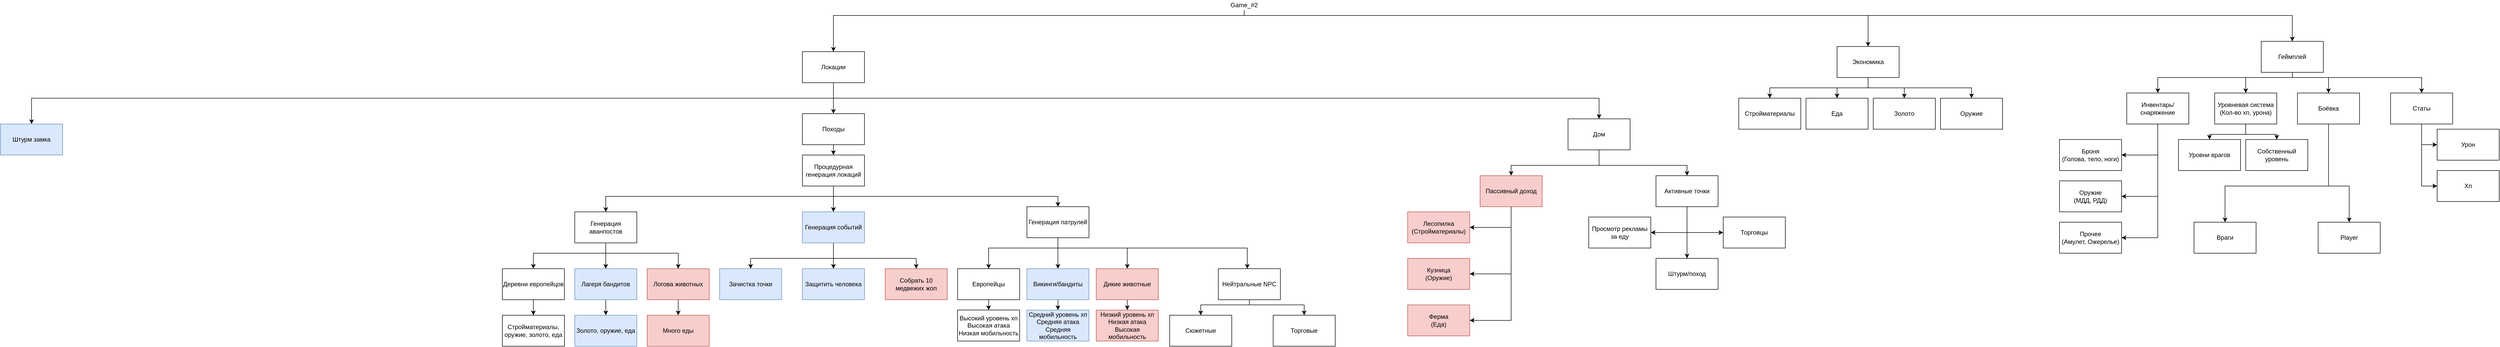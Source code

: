 <mxfile version="13.6.2" type="device"><diagram id="AKuXT6ZvkJIe-vyjAPn_" name="Page-1"><mxGraphModel dx="3812" dy="771" grid="1" gridSize="10" guides="1" tooltips="1" connect="1" arrows="1" fold="1" page="1" pageScale="1" pageWidth="827" pageHeight="1169" math="0" shadow="0"><root><mxCell id="0"/><mxCell id="1" parent="0"/><mxCell id="3rQBsLqMyVG8FIdmphGF-25" style="edgeStyle=orthogonalEdgeStyle;rounded=0;orthogonalLoop=1;jettySize=auto;html=1;entryX=0.5;entryY=0;entryDx=0;entryDy=0;" edge="1" parent="1" source="3rQBsLqMyVG8FIdmphGF-1" target="3rQBsLqMyVG8FIdmphGF-4"><mxGeometry relative="1" as="geometry"><Array as="points"><mxPoint x="414" y="40"/><mxPoint x="-380" y="40"/></Array></mxGeometry></mxCell><mxCell id="3rQBsLqMyVG8FIdmphGF-26" style="edgeStyle=orthogonalEdgeStyle;rounded=0;orthogonalLoop=1;jettySize=auto;html=1;entryX=0.5;entryY=0;entryDx=0;entryDy=0;" edge="1" parent="1" source="3rQBsLqMyVG8FIdmphGF-1" target="3rQBsLqMyVG8FIdmphGF-5"><mxGeometry relative="1" as="geometry"><Array as="points"><mxPoint x="414" y="40"/><mxPoint x="2440" y="40"/></Array></mxGeometry></mxCell><mxCell id="3rQBsLqMyVG8FIdmphGF-28" style="edgeStyle=orthogonalEdgeStyle;rounded=0;orthogonalLoop=1;jettySize=auto;html=1;entryX=0.5;entryY=0;entryDx=0;entryDy=0;" edge="1" parent="1" source="3rQBsLqMyVG8FIdmphGF-1" target="3rQBsLqMyVG8FIdmphGF-27"><mxGeometry relative="1" as="geometry"><Array as="points"><mxPoint x="414" y="40"/><mxPoint x="1620" y="40"/></Array></mxGeometry></mxCell><mxCell id="3rQBsLqMyVG8FIdmphGF-1" value="Game_#2" style="text;html=1;strokeColor=none;fillColor=none;align=center;verticalAlign=middle;whiteSpace=wrap;rounded=0;" vertex="1" parent="1"><mxGeometry x="394" y="10" width="40" height="20" as="geometry"/></mxCell><mxCell id="3rQBsLqMyVG8FIdmphGF-9" style="edgeStyle=orthogonalEdgeStyle;rounded=0;orthogonalLoop=1;jettySize=auto;html=1;entryX=0.5;entryY=0;entryDx=0;entryDy=0;" edge="1" parent="1" source="3rQBsLqMyVG8FIdmphGF-4" target="3rQBsLqMyVG8FIdmphGF-6"><mxGeometry relative="1" as="geometry"><Array as="points"><mxPoint x="-380" y="200"/><mxPoint x="-1930" y="200"/></Array></mxGeometry></mxCell><mxCell id="3rQBsLqMyVG8FIdmphGF-10" style="edgeStyle=orthogonalEdgeStyle;rounded=0;orthogonalLoop=1;jettySize=auto;html=1;entryX=0.5;entryY=0;entryDx=0;entryDy=0;" edge="1" parent="1" source="3rQBsLqMyVG8FIdmphGF-4" target="3rQBsLqMyVG8FIdmphGF-8"><mxGeometry relative="1" as="geometry"><Array as="points"><mxPoint x="-380" y="200"/><mxPoint x="1100" y="200"/></Array></mxGeometry></mxCell><mxCell id="3rQBsLqMyVG8FIdmphGF-11" style="edgeStyle=orthogonalEdgeStyle;rounded=0;orthogonalLoop=1;jettySize=auto;html=1;entryX=0.5;entryY=0;entryDx=0;entryDy=0;" edge="1" parent="1" source="3rQBsLqMyVG8FIdmphGF-4" target="3rQBsLqMyVG8FIdmphGF-7"><mxGeometry relative="1" as="geometry"/></mxCell><mxCell id="3rQBsLqMyVG8FIdmphGF-4" value="Локации" style="rounded=0;whiteSpace=wrap;html=1;" vertex="1" parent="1"><mxGeometry x="-440" y="110" width="120" height="60" as="geometry"/></mxCell><mxCell id="3rQBsLqMyVG8FIdmphGF-106" style="edgeStyle=orthogonalEdgeStyle;rounded=0;orthogonalLoop=1;jettySize=auto;html=1;entryX=0.5;entryY=0;entryDx=0;entryDy=0;" edge="1" parent="1" source="3rQBsLqMyVG8FIdmphGF-5" target="3rQBsLqMyVG8FIdmphGF-102"><mxGeometry relative="1" as="geometry"><Array as="points"><mxPoint x="2440" y="160"/><mxPoint x="2180" y="160"/></Array></mxGeometry></mxCell><mxCell id="3rQBsLqMyVG8FIdmphGF-107" style="edgeStyle=orthogonalEdgeStyle;rounded=0;orthogonalLoop=1;jettySize=auto;html=1;entryX=0.5;entryY=0;entryDx=0;entryDy=0;" edge="1" parent="1" source="3rQBsLqMyVG8FIdmphGF-5" target="3rQBsLqMyVG8FIdmphGF-103"><mxGeometry relative="1" as="geometry"><Array as="points"><mxPoint x="2440" y="160"/><mxPoint x="2350" y="160"/></Array></mxGeometry></mxCell><mxCell id="3rQBsLqMyVG8FIdmphGF-108" style="edgeStyle=orthogonalEdgeStyle;rounded=0;orthogonalLoop=1;jettySize=auto;html=1;entryX=0.5;entryY=0;entryDx=0;entryDy=0;" edge="1" parent="1" source="3rQBsLqMyVG8FIdmphGF-5" target="3rQBsLqMyVG8FIdmphGF-104"><mxGeometry relative="1" as="geometry"><Array as="points"><mxPoint x="2440" y="160"/><mxPoint x="2510" y="160"/></Array></mxGeometry></mxCell><mxCell id="3rQBsLqMyVG8FIdmphGF-109" style="edgeStyle=orthogonalEdgeStyle;rounded=0;orthogonalLoop=1;jettySize=auto;html=1;entryX=0.5;entryY=0;entryDx=0;entryDy=0;" edge="1" parent="1" source="3rQBsLqMyVG8FIdmphGF-5" target="3rQBsLqMyVG8FIdmphGF-105"><mxGeometry relative="1" as="geometry"><Array as="points"><mxPoint x="2440" y="160"/><mxPoint x="2690" y="160"/></Array></mxGeometry></mxCell><mxCell id="3rQBsLqMyVG8FIdmphGF-5" value="Геймплей" style="rounded=0;whiteSpace=wrap;html=1;" vertex="1" parent="1"><mxGeometry x="2380" y="90" width="120" height="60" as="geometry"/></mxCell><mxCell id="3rQBsLqMyVG8FIdmphGF-6" value="Штурм замка" style="rounded=0;whiteSpace=wrap;html=1;fillColor=#dae8fc;strokeColor=#6c8ebf;" vertex="1" parent="1"><mxGeometry x="-1990" y="250" width="120" height="60" as="geometry"/></mxCell><mxCell id="3rQBsLqMyVG8FIdmphGF-17" value="" style="edgeStyle=orthogonalEdgeStyle;rounded=0;orthogonalLoop=1;jettySize=auto;html=1;" edge="1" parent="1" source="3rQBsLqMyVG8FIdmphGF-7" target="3rQBsLqMyVG8FIdmphGF-16"><mxGeometry relative="1" as="geometry"/></mxCell><mxCell id="3rQBsLqMyVG8FIdmphGF-7" value="Походы" style="rounded=0;whiteSpace=wrap;html=1;" vertex="1" parent="1"><mxGeometry x="-440" y="230" width="120" height="60" as="geometry"/></mxCell><mxCell id="3rQBsLqMyVG8FIdmphGF-82" style="edgeStyle=orthogonalEdgeStyle;rounded=0;orthogonalLoop=1;jettySize=auto;html=1;entryX=0.5;entryY=0;entryDx=0;entryDy=0;" edge="1" parent="1" source="3rQBsLqMyVG8FIdmphGF-8" target="3rQBsLqMyVG8FIdmphGF-79"><mxGeometry relative="1" as="geometry"><Array as="points"><mxPoint x="1100" y="330"/><mxPoint x="930" y="330"/></Array></mxGeometry></mxCell><mxCell id="3rQBsLqMyVG8FIdmphGF-83" style="edgeStyle=orthogonalEdgeStyle;rounded=0;orthogonalLoop=1;jettySize=auto;html=1;entryX=0.5;entryY=0;entryDx=0;entryDy=0;" edge="1" parent="1" source="3rQBsLqMyVG8FIdmphGF-8" target="3rQBsLqMyVG8FIdmphGF-80"><mxGeometry relative="1" as="geometry"><Array as="points"><mxPoint x="1100" y="330"/><mxPoint x="1270" y="330"/></Array></mxGeometry></mxCell><mxCell id="3rQBsLqMyVG8FIdmphGF-8" value="Дом" style="rounded=0;whiteSpace=wrap;html=1;" vertex="1" parent="1"><mxGeometry x="1040" y="240" width="120" height="60" as="geometry"/></mxCell><mxCell id="3rQBsLqMyVG8FIdmphGF-19" value="" style="edgeStyle=orthogonalEdgeStyle;rounded=0;orthogonalLoop=1;jettySize=auto;html=1;" edge="1" parent="1" source="3rQBsLqMyVG8FIdmphGF-16" target="3rQBsLqMyVG8FIdmphGF-18"><mxGeometry relative="1" as="geometry"/></mxCell><mxCell id="3rQBsLqMyVG8FIdmphGF-20" value="" style="edgeStyle=orthogonalEdgeStyle;rounded=0;orthogonalLoop=1;jettySize=auto;html=1;" edge="1" parent="1" source="3rQBsLqMyVG8FIdmphGF-16" target="3rQBsLqMyVG8FIdmphGF-18"><mxGeometry relative="1" as="geometry"/></mxCell><mxCell id="3rQBsLqMyVG8FIdmphGF-23" style="edgeStyle=orthogonalEdgeStyle;rounded=0;orthogonalLoop=1;jettySize=auto;html=1;entryX=0.5;entryY=0;entryDx=0;entryDy=0;" edge="1" parent="1" source="3rQBsLqMyVG8FIdmphGF-16" target="3rQBsLqMyVG8FIdmphGF-21"><mxGeometry relative="1" as="geometry"><Array as="points"><mxPoint x="-380" y="390"/><mxPoint x="-820" y="390"/></Array></mxGeometry></mxCell><mxCell id="3rQBsLqMyVG8FIdmphGF-24" style="edgeStyle=orthogonalEdgeStyle;rounded=0;orthogonalLoop=1;jettySize=auto;html=1;entryX=0.5;entryY=0;entryDx=0;entryDy=0;" edge="1" parent="1" source="3rQBsLqMyVG8FIdmphGF-16" target="3rQBsLqMyVG8FIdmphGF-22"><mxGeometry relative="1" as="geometry"><Array as="points"><mxPoint x="-380" y="390"/><mxPoint x="54" y="390"/></Array></mxGeometry></mxCell><mxCell id="3rQBsLqMyVG8FIdmphGF-16" value="Процедурная генерация локаций" style="rounded=0;whiteSpace=wrap;html=1;" vertex="1" parent="1"><mxGeometry x="-440" y="310" width="120" height="60" as="geometry"/></mxCell><mxCell id="3rQBsLqMyVG8FIdmphGF-74" style="edgeStyle=orthogonalEdgeStyle;rounded=0;orthogonalLoop=1;jettySize=auto;html=1;entryX=0.5;entryY=0;entryDx=0;entryDy=0;" edge="1" parent="1" source="3rQBsLqMyVG8FIdmphGF-18" target="3rQBsLqMyVG8FIdmphGF-72"><mxGeometry relative="1" as="geometry"><Array as="points"><mxPoint x="-380" y="510"/><mxPoint x="-540" y="510"/></Array></mxGeometry></mxCell><mxCell id="3rQBsLqMyVG8FIdmphGF-75" style="edgeStyle=orthogonalEdgeStyle;rounded=0;orthogonalLoop=1;jettySize=auto;html=1;entryX=0.5;entryY=0;entryDx=0;entryDy=0;" edge="1" parent="1" source="3rQBsLqMyVG8FIdmphGF-18" target="3rQBsLqMyVG8FIdmphGF-73"><mxGeometry relative="1" as="geometry"/></mxCell><mxCell id="3rQBsLqMyVG8FIdmphGF-77" style="edgeStyle=orthogonalEdgeStyle;rounded=0;orthogonalLoop=1;jettySize=auto;html=1;entryX=0.5;entryY=0;entryDx=0;entryDy=0;" edge="1" parent="1" source="3rQBsLqMyVG8FIdmphGF-18" target="3rQBsLqMyVG8FIdmphGF-76"><mxGeometry relative="1" as="geometry"><Array as="points"><mxPoint x="-380" y="510"/><mxPoint x="-220" y="510"/></Array></mxGeometry></mxCell><mxCell id="3rQBsLqMyVG8FIdmphGF-18" value="Генерация событий" style="rounded=0;whiteSpace=wrap;html=1;fillColor=#dae8fc;strokeColor=#6c8ebf;" vertex="1" parent="1"><mxGeometry x="-440" y="420" width="120" height="60" as="geometry"/></mxCell><mxCell id="3rQBsLqMyVG8FIdmphGF-63" style="edgeStyle=orthogonalEdgeStyle;rounded=0;orthogonalLoop=1;jettySize=auto;html=1;entryX=0.5;entryY=0;entryDx=0;entryDy=0;" edge="1" parent="1" source="3rQBsLqMyVG8FIdmphGF-21" target="3rQBsLqMyVG8FIdmphGF-60"><mxGeometry relative="1" as="geometry"><Array as="points"><mxPoint x="-820" y="500"/><mxPoint x="-960" y="500"/></Array></mxGeometry></mxCell><mxCell id="3rQBsLqMyVG8FIdmphGF-64" style="edgeStyle=orthogonalEdgeStyle;rounded=0;orthogonalLoop=1;jettySize=auto;html=1;entryX=0.5;entryY=0;entryDx=0;entryDy=0;" edge="1" parent="1" source="3rQBsLqMyVG8FIdmphGF-21" target="3rQBsLqMyVG8FIdmphGF-61"><mxGeometry relative="1" as="geometry"/></mxCell><mxCell id="3rQBsLqMyVG8FIdmphGF-65" style="edgeStyle=orthogonalEdgeStyle;rounded=0;orthogonalLoop=1;jettySize=auto;html=1;entryX=0.5;entryY=0;entryDx=0;entryDy=0;" edge="1" parent="1" source="3rQBsLqMyVG8FIdmphGF-21" target="3rQBsLqMyVG8FIdmphGF-62"><mxGeometry relative="1" as="geometry"><Array as="points"><mxPoint x="-820" y="500"/><mxPoint x="-680" y="500"/></Array></mxGeometry></mxCell><mxCell id="3rQBsLqMyVG8FIdmphGF-21" value="Генерация аванпостов" style="rounded=0;whiteSpace=wrap;html=1;" vertex="1" parent="1"><mxGeometry x="-880" y="420" width="120" height="60" as="geometry"/></mxCell><mxCell id="3rQBsLqMyVG8FIdmphGF-42" style="edgeStyle=orthogonalEdgeStyle;rounded=0;orthogonalLoop=1;jettySize=auto;html=1;entryX=0.5;entryY=0;entryDx=0;entryDy=0;" edge="1" parent="1" source="3rQBsLqMyVG8FIdmphGF-22" target="3rQBsLqMyVG8FIdmphGF-38"><mxGeometry relative="1" as="geometry"><Array as="points"><mxPoint x="54" y="490"/><mxPoint x="-80" y="490"/></Array></mxGeometry></mxCell><mxCell id="3rQBsLqMyVG8FIdmphGF-43" style="edgeStyle=orthogonalEdgeStyle;rounded=0;orthogonalLoop=1;jettySize=auto;html=1;entryX=0.5;entryY=0;entryDx=0;entryDy=0;" edge="1" parent="1" source="3rQBsLqMyVG8FIdmphGF-22" target="3rQBsLqMyVG8FIdmphGF-39"><mxGeometry relative="1" as="geometry"/></mxCell><mxCell id="3rQBsLqMyVG8FIdmphGF-44" style="edgeStyle=orthogonalEdgeStyle;rounded=0;orthogonalLoop=1;jettySize=auto;html=1;entryX=0.5;entryY=0;entryDx=0;entryDy=0;" edge="1" parent="1" source="3rQBsLqMyVG8FIdmphGF-22" target="3rQBsLqMyVG8FIdmphGF-40"><mxGeometry relative="1" as="geometry"><Array as="points"><mxPoint x="54" y="490"/><mxPoint x="188" y="490"/></Array></mxGeometry></mxCell><mxCell id="3rQBsLqMyVG8FIdmphGF-45" style="edgeStyle=orthogonalEdgeStyle;rounded=0;orthogonalLoop=1;jettySize=auto;html=1;" edge="1" parent="1" source="3rQBsLqMyVG8FIdmphGF-22" target="3rQBsLqMyVG8FIdmphGF-41"><mxGeometry relative="1" as="geometry"><Array as="points"><mxPoint x="54" y="490"/><mxPoint x="420" y="490"/></Array></mxGeometry></mxCell><mxCell id="3rQBsLqMyVG8FIdmphGF-22" value="Генерация патрулей" style="rounded=0;whiteSpace=wrap;html=1;" vertex="1" parent="1"><mxGeometry x="-6" y="410" width="120" height="60" as="geometry"/></mxCell><mxCell id="3rQBsLqMyVG8FIdmphGF-33" style="edgeStyle=orthogonalEdgeStyle;rounded=0;orthogonalLoop=1;jettySize=auto;html=1;entryX=0.5;entryY=0;entryDx=0;entryDy=0;" edge="1" parent="1" source="3rQBsLqMyVG8FIdmphGF-27" target="3rQBsLqMyVG8FIdmphGF-29"><mxGeometry relative="1" as="geometry"><Array as="points"><mxPoint x="1620" y="180"/><mxPoint x="1430" y="180"/></Array></mxGeometry></mxCell><mxCell id="3rQBsLqMyVG8FIdmphGF-34" style="edgeStyle=orthogonalEdgeStyle;rounded=0;orthogonalLoop=1;jettySize=auto;html=1;entryX=0.5;entryY=0;entryDx=0;entryDy=0;" edge="1" parent="1" source="3rQBsLqMyVG8FIdmphGF-27" target="3rQBsLqMyVG8FIdmphGF-30"><mxGeometry relative="1" as="geometry"/></mxCell><mxCell id="3rQBsLqMyVG8FIdmphGF-35" style="edgeStyle=orthogonalEdgeStyle;rounded=0;orthogonalLoop=1;jettySize=auto;html=1;entryX=0.5;entryY=0;entryDx=0;entryDy=0;" edge="1" parent="1" source="3rQBsLqMyVG8FIdmphGF-27" target="3rQBsLqMyVG8FIdmphGF-31"><mxGeometry relative="1" as="geometry"/></mxCell><mxCell id="3rQBsLqMyVG8FIdmphGF-36" style="edgeStyle=orthogonalEdgeStyle;rounded=0;orthogonalLoop=1;jettySize=auto;html=1;" edge="1" parent="1" source="3rQBsLqMyVG8FIdmphGF-27" target="3rQBsLqMyVG8FIdmphGF-32"><mxGeometry relative="1" as="geometry"><Array as="points"><mxPoint x="1620" y="180"/><mxPoint x="1820" y="180"/></Array></mxGeometry></mxCell><mxCell id="3rQBsLqMyVG8FIdmphGF-27" value="Экономика" style="rounded=0;whiteSpace=wrap;html=1;" vertex="1" parent="1"><mxGeometry x="1560" y="100" width="120" height="60" as="geometry"/></mxCell><mxCell id="3rQBsLqMyVG8FIdmphGF-29" value="Стройматериалы" style="rounded=0;whiteSpace=wrap;html=1;" vertex="1" parent="1"><mxGeometry x="1370" y="200" width="120" height="60" as="geometry"/></mxCell><mxCell id="3rQBsLqMyVG8FIdmphGF-30" value="Еда" style="rounded=0;whiteSpace=wrap;html=1;" vertex="1" parent="1"><mxGeometry x="1500" y="200" width="120" height="60" as="geometry"/></mxCell><mxCell id="3rQBsLqMyVG8FIdmphGF-31" value="Золото" style="rounded=0;whiteSpace=wrap;html=1;" vertex="1" parent="1"><mxGeometry x="1630" y="200" width="120" height="60" as="geometry"/></mxCell><mxCell id="3rQBsLqMyVG8FIdmphGF-32" value="Оружие" style="rounded=0;whiteSpace=wrap;html=1;" vertex="1" parent="1"><mxGeometry x="1760" y="200" width="120" height="60" as="geometry"/></mxCell><mxCell id="3rQBsLqMyVG8FIdmphGF-48" style="edgeStyle=orthogonalEdgeStyle;rounded=0;orthogonalLoop=1;jettySize=auto;html=1;" edge="1" parent="1" source="3rQBsLqMyVG8FIdmphGF-38" target="3rQBsLqMyVG8FIdmphGF-47"><mxGeometry relative="1" as="geometry"/></mxCell><mxCell id="3rQBsLqMyVG8FIdmphGF-38" value="Европейцы" style="rounded=0;whiteSpace=wrap;html=1;" vertex="1" parent="1"><mxGeometry x="-140" y="530" width="120" height="60" as="geometry"/></mxCell><mxCell id="3rQBsLqMyVG8FIdmphGF-50" style="edgeStyle=orthogonalEdgeStyle;rounded=0;orthogonalLoop=1;jettySize=auto;html=1;entryX=0.5;entryY=0;entryDx=0;entryDy=0;" edge="1" parent="1" source="3rQBsLqMyVG8FIdmphGF-39" target="3rQBsLqMyVG8FIdmphGF-49"><mxGeometry relative="1" as="geometry"/></mxCell><mxCell id="3rQBsLqMyVG8FIdmphGF-39" value="Викинги/бандиты" style="rounded=0;whiteSpace=wrap;html=1;fillColor=#dae8fc;strokeColor=#6c8ebf;" vertex="1" parent="1"><mxGeometry x="-6" y="530" width="120" height="60" as="geometry"/></mxCell><mxCell id="3rQBsLqMyVG8FIdmphGF-53" style="edgeStyle=orthogonalEdgeStyle;rounded=0;orthogonalLoop=1;jettySize=auto;html=1;entryX=0.5;entryY=0;entryDx=0;entryDy=0;" edge="1" parent="1" source="3rQBsLqMyVG8FIdmphGF-40" target="3rQBsLqMyVG8FIdmphGF-51"><mxGeometry relative="1" as="geometry"/></mxCell><mxCell id="3rQBsLqMyVG8FIdmphGF-40" value="Дикие животные" style="rounded=0;whiteSpace=wrap;html=1;fillColor=#f8cecc;strokeColor=#b85450;" vertex="1" parent="1"><mxGeometry x="128" y="530" width="120" height="60" as="geometry"/></mxCell><mxCell id="3rQBsLqMyVG8FIdmphGF-58" style="edgeStyle=orthogonalEdgeStyle;rounded=0;orthogonalLoop=1;jettySize=auto;html=1;entryX=0.5;entryY=0;entryDx=0;entryDy=0;" edge="1" parent="1" source="3rQBsLqMyVG8FIdmphGF-41" target="3rQBsLqMyVG8FIdmphGF-56"><mxGeometry relative="1" as="geometry"><Array as="points"><mxPoint x="424" y="600"/><mxPoint x="330" y="600"/></Array></mxGeometry></mxCell><mxCell id="3rQBsLqMyVG8FIdmphGF-59" style="edgeStyle=orthogonalEdgeStyle;rounded=0;orthogonalLoop=1;jettySize=auto;html=1;entryX=0.5;entryY=0;entryDx=0;entryDy=0;" edge="1" parent="1" source="3rQBsLqMyVG8FIdmphGF-41" target="3rQBsLqMyVG8FIdmphGF-57"><mxGeometry relative="1" as="geometry"><Array as="points"><mxPoint x="424" y="600"/><mxPoint x="530" y="600"/></Array></mxGeometry></mxCell><mxCell id="3rQBsLqMyVG8FIdmphGF-41" value="Нейтральные NPC" style="rounded=0;whiteSpace=wrap;html=1;" vertex="1" parent="1"><mxGeometry x="364" y="530" width="120" height="60" as="geometry"/></mxCell><mxCell id="3rQBsLqMyVG8FIdmphGF-47" value="Высокий уровень хп&lt;br&gt;Высокая атака&lt;br&gt;Низкая мобильность" style="rounded=0;whiteSpace=wrap;html=1;" vertex="1" parent="1"><mxGeometry x="-140" y="610" width="120" height="60" as="geometry"/></mxCell><mxCell id="3rQBsLqMyVG8FIdmphGF-49" value="Средний уровень хп&lt;br&gt;Средняя атака&lt;br&gt;Средняя мобильность" style="rounded=0;whiteSpace=wrap;html=1;fillColor=#dae8fc;strokeColor=#6c8ebf;" vertex="1" parent="1"><mxGeometry x="-6" y="610" width="120" height="60" as="geometry"/></mxCell><mxCell id="3rQBsLqMyVG8FIdmphGF-51" value="Низкий уровень хп&lt;br&gt;Низкая атака&lt;br&gt;Высокая мобильность" style="rounded=0;whiteSpace=wrap;html=1;fillColor=#f8cecc;strokeColor=#b85450;" vertex="1" parent="1"><mxGeometry x="128" y="610" width="120" height="60" as="geometry"/></mxCell><mxCell id="3rQBsLqMyVG8FIdmphGF-56" value="Сюжетные" style="rounded=0;whiteSpace=wrap;html=1;" vertex="1" parent="1"><mxGeometry x="270" y="620" width="120" height="60" as="geometry"/></mxCell><mxCell id="3rQBsLqMyVG8FIdmphGF-57" value="Торговые" style="rounded=0;whiteSpace=wrap;html=1;" vertex="1" parent="1"><mxGeometry x="470" y="620" width="120" height="60" as="geometry"/></mxCell><mxCell id="3rQBsLqMyVG8FIdmphGF-67" style="edgeStyle=orthogonalEdgeStyle;rounded=0;orthogonalLoop=1;jettySize=auto;html=1;entryX=0.5;entryY=0;entryDx=0;entryDy=0;" edge="1" parent="1" source="3rQBsLqMyVG8FIdmphGF-60" target="3rQBsLqMyVG8FIdmphGF-66"><mxGeometry relative="1" as="geometry"/></mxCell><mxCell id="3rQBsLqMyVG8FIdmphGF-60" value="Деревни европейцов" style="rounded=0;whiteSpace=wrap;html=1;" vertex="1" parent="1"><mxGeometry x="-1020" y="530" width="120" height="60" as="geometry"/></mxCell><mxCell id="3rQBsLqMyVG8FIdmphGF-69" style="edgeStyle=orthogonalEdgeStyle;rounded=0;orthogonalLoop=1;jettySize=auto;html=1;entryX=0.5;entryY=0;entryDx=0;entryDy=0;" edge="1" parent="1" source="3rQBsLqMyVG8FIdmphGF-61" target="3rQBsLqMyVG8FIdmphGF-68"><mxGeometry relative="1" as="geometry"/></mxCell><mxCell id="3rQBsLqMyVG8FIdmphGF-61" value="Лагеря бандитов" style="rounded=0;whiteSpace=wrap;html=1;fillColor=#dae8fc;strokeColor=#6c8ebf;" vertex="1" parent="1"><mxGeometry x="-880" y="530" width="120" height="60" as="geometry"/></mxCell><mxCell id="3rQBsLqMyVG8FIdmphGF-71" style="edgeStyle=orthogonalEdgeStyle;rounded=0;orthogonalLoop=1;jettySize=auto;html=1;entryX=0.5;entryY=0;entryDx=0;entryDy=0;" edge="1" parent="1" source="3rQBsLqMyVG8FIdmphGF-62" target="3rQBsLqMyVG8FIdmphGF-70"><mxGeometry relative="1" as="geometry"/></mxCell><mxCell id="3rQBsLqMyVG8FIdmphGF-62" value="Логова животных" style="rounded=0;whiteSpace=wrap;html=1;fillColor=#f8cecc;strokeColor=#b85450;" vertex="1" parent="1"><mxGeometry x="-740" y="530" width="120" height="60" as="geometry"/></mxCell><mxCell id="3rQBsLqMyVG8FIdmphGF-66" value="Стройматериалы, оружие, золото, еда" style="rounded=0;whiteSpace=wrap;html=1;" vertex="1" parent="1"><mxGeometry x="-1020" y="620" width="120" height="60" as="geometry"/></mxCell><mxCell id="3rQBsLqMyVG8FIdmphGF-68" value="Золото, оружие, еда" style="rounded=0;whiteSpace=wrap;html=1;fillColor=#dae8fc;strokeColor=#6c8ebf;" vertex="1" parent="1"><mxGeometry x="-880" y="620" width="120" height="60" as="geometry"/></mxCell><mxCell id="3rQBsLqMyVG8FIdmphGF-70" value="Много еды" style="rounded=0;whiteSpace=wrap;html=1;fillColor=#f8cecc;strokeColor=#b85450;" vertex="1" parent="1"><mxGeometry x="-740" y="620" width="120" height="60" as="geometry"/></mxCell><mxCell id="3rQBsLqMyVG8FIdmphGF-72" value="Зачистка точки" style="rounded=0;whiteSpace=wrap;html=1;fillColor=#dae8fc;strokeColor=#6c8ebf;" vertex="1" parent="1"><mxGeometry x="-600" y="530" width="120" height="60" as="geometry"/></mxCell><mxCell id="3rQBsLqMyVG8FIdmphGF-73" value="Защитить человека" style="rounded=0;whiteSpace=wrap;html=1;fillColor=#dae8fc;strokeColor=#6c8ebf;" vertex="1" parent="1"><mxGeometry x="-440" y="530" width="120" height="60" as="geometry"/></mxCell><mxCell id="3rQBsLqMyVG8FIdmphGF-76" value="Собрать 10 медвежих жоп" style="rounded=0;whiteSpace=wrap;html=1;fillColor=#f8cecc;strokeColor=#b85450;" vertex="1" parent="1"><mxGeometry x="-280" y="530" width="120" height="60" as="geometry"/></mxCell><mxCell id="3rQBsLqMyVG8FIdmphGF-88" style="edgeStyle=orthogonalEdgeStyle;rounded=0;orthogonalLoop=1;jettySize=auto;html=1;entryX=1;entryY=0.5;entryDx=0;entryDy=0;" edge="1" parent="1" source="3rQBsLqMyVG8FIdmphGF-79" target="3rQBsLqMyVG8FIdmphGF-87"><mxGeometry relative="1" as="geometry"><Array as="points"><mxPoint x="930" y="630"/></Array></mxGeometry></mxCell><mxCell id="3rQBsLqMyVG8FIdmphGF-90" style="edgeStyle=orthogonalEdgeStyle;rounded=0;orthogonalLoop=1;jettySize=auto;html=1;entryX=1;entryY=0.5;entryDx=0;entryDy=0;" edge="1" parent="1" source="3rQBsLqMyVG8FIdmphGF-79" target="3rQBsLqMyVG8FIdmphGF-85"><mxGeometry relative="1" as="geometry"><Array as="points"><mxPoint x="930" y="540"/></Array></mxGeometry></mxCell><mxCell id="3rQBsLqMyVG8FIdmphGF-91" style="edgeStyle=orthogonalEdgeStyle;rounded=0;orthogonalLoop=1;jettySize=auto;html=1;entryX=1;entryY=0.5;entryDx=0;entryDy=0;" edge="1" parent="1" source="3rQBsLqMyVG8FIdmphGF-79" target="3rQBsLqMyVG8FIdmphGF-84"><mxGeometry relative="1" as="geometry"><Array as="points"><mxPoint x="930" y="450"/></Array></mxGeometry></mxCell><mxCell id="3rQBsLqMyVG8FIdmphGF-79" value="Пассивный доход" style="rounded=0;whiteSpace=wrap;html=1;fillColor=#f8cecc;strokeColor=#b85450;" vertex="1" parent="1"><mxGeometry x="870" y="350" width="120" height="60" as="geometry"/></mxCell><mxCell id="3rQBsLqMyVG8FIdmphGF-93" style="edgeStyle=orthogonalEdgeStyle;rounded=0;orthogonalLoop=1;jettySize=auto;html=1;entryX=1;entryY=0.5;entryDx=0;entryDy=0;" edge="1" parent="1" source="3rQBsLqMyVG8FIdmphGF-80" target="3rQBsLqMyVG8FIdmphGF-92"><mxGeometry relative="1" as="geometry"><Array as="points"><mxPoint x="1270" y="460"/></Array></mxGeometry></mxCell><mxCell id="3rQBsLqMyVG8FIdmphGF-95" style="edgeStyle=orthogonalEdgeStyle;rounded=0;orthogonalLoop=1;jettySize=auto;html=1;entryX=0;entryY=0.5;entryDx=0;entryDy=0;" edge="1" parent="1" source="3rQBsLqMyVG8FIdmphGF-80" target="3rQBsLqMyVG8FIdmphGF-94"><mxGeometry relative="1" as="geometry"><Array as="points"><mxPoint x="1270" y="460"/></Array></mxGeometry></mxCell><mxCell id="3rQBsLqMyVG8FIdmphGF-99" style="edgeStyle=orthogonalEdgeStyle;rounded=0;orthogonalLoop=1;jettySize=auto;html=1;entryX=0.5;entryY=0;entryDx=0;entryDy=0;" edge="1" parent="1" source="3rQBsLqMyVG8FIdmphGF-80" target="3rQBsLqMyVG8FIdmphGF-96"><mxGeometry relative="1" as="geometry"/></mxCell><mxCell id="3rQBsLqMyVG8FIdmphGF-80" value="Активные точки" style="rounded=0;whiteSpace=wrap;html=1;" vertex="1" parent="1"><mxGeometry x="1210" y="350" width="120" height="60" as="geometry"/></mxCell><mxCell id="3rQBsLqMyVG8FIdmphGF-84" value="Лесопилка&lt;br&gt;(Стройматериалы)" style="rounded=0;whiteSpace=wrap;html=1;fillColor=#f8cecc;strokeColor=#b85450;" vertex="1" parent="1"><mxGeometry x="730" y="420" width="120" height="60" as="geometry"/></mxCell><mxCell id="3rQBsLqMyVG8FIdmphGF-85" value="Кузница&lt;br&gt;(Оружие)" style="rounded=0;whiteSpace=wrap;html=1;fillColor=#f8cecc;strokeColor=#b85450;" vertex="1" parent="1"><mxGeometry x="730" y="510" width="120" height="60" as="geometry"/></mxCell><mxCell id="3rQBsLqMyVG8FIdmphGF-87" value="Ферма&lt;br&gt;(Еда)" style="rounded=0;whiteSpace=wrap;html=1;fillColor=#f8cecc;strokeColor=#b85450;" vertex="1" parent="1"><mxGeometry x="730" y="600" width="120" height="60" as="geometry"/></mxCell><mxCell id="3rQBsLqMyVG8FIdmphGF-92" value="Просмотр рекламы за еду" style="rounded=0;whiteSpace=wrap;html=1;" vertex="1" parent="1"><mxGeometry x="1080" y="430" width="120" height="60" as="geometry"/></mxCell><mxCell id="3rQBsLqMyVG8FIdmphGF-94" value="Торговцы" style="rounded=0;whiteSpace=wrap;html=1;" vertex="1" parent="1"><mxGeometry x="1340" y="430" width="120" height="60" as="geometry"/></mxCell><mxCell id="3rQBsLqMyVG8FIdmphGF-96" value="Штурм/поход" style="rounded=0;whiteSpace=wrap;html=1;" vertex="1" parent="1"><mxGeometry x="1210" y="510" width="120" height="60" as="geometry"/></mxCell><mxCell id="3rQBsLqMyVG8FIdmphGF-119" style="edgeStyle=orthogonalEdgeStyle;rounded=0;orthogonalLoop=1;jettySize=auto;html=1;entryX=1;entryY=0.5;entryDx=0;entryDy=0;" edge="1" parent="1" source="3rQBsLqMyVG8FIdmphGF-102" target="3rQBsLqMyVG8FIdmphGF-115"><mxGeometry relative="1" as="geometry"><Array as="points"><mxPoint x="2180" y="310"/></Array></mxGeometry></mxCell><mxCell id="3rQBsLqMyVG8FIdmphGF-121" style="edgeStyle=orthogonalEdgeStyle;rounded=0;orthogonalLoop=1;jettySize=auto;html=1;entryX=1;entryY=0.5;entryDx=0;entryDy=0;" edge="1" parent="1" source="3rQBsLqMyVG8FIdmphGF-102" target="3rQBsLqMyVG8FIdmphGF-116"><mxGeometry relative="1" as="geometry"><Array as="points"><mxPoint x="2180" y="390"/></Array></mxGeometry></mxCell><mxCell id="3rQBsLqMyVG8FIdmphGF-122" style="edgeStyle=orthogonalEdgeStyle;rounded=0;orthogonalLoop=1;jettySize=auto;html=1;entryX=1;entryY=0.5;entryDx=0;entryDy=0;" edge="1" parent="1" source="3rQBsLqMyVG8FIdmphGF-102" target="3rQBsLqMyVG8FIdmphGF-117"><mxGeometry relative="1" as="geometry"><Array as="points"><mxPoint x="2180" y="470"/></Array></mxGeometry></mxCell><mxCell id="3rQBsLqMyVG8FIdmphGF-102" value="Инвентарь/снаряжение" style="rounded=0;whiteSpace=wrap;html=1;" vertex="1" parent="1"><mxGeometry x="2120" y="190" width="120" height="60" as="geometry"/></mxCell><mxCell id="3rQBsLqMyVG8FIdmphGF-124" style="edgeStyle=orthogonalEdgeStyle;rounded=0;orthogonalLoop=1;jettySize=auto;html=1;entryX=0.5;entryY=0;entryDx=0;entryDy=0;" edge="1" parent="1" source="3rQBsLqMyVG8FIdmphGF-103" target="3rQBsLqMyVG8FIdmphGF-123"><mxGeometry relative="1" as="geometry"/></mxCell><mxCell id="3rQBsLqMyVG8FIdmphGF-126" style="edgeStyle=orthogonalEdgeStyle;rounded=0;orthogonalLoop=1;jettySize=auto;html=1;entryX=0.5;entryY=0;entryDx=0;entryDy=0;" edge="1" parent="1" source="3rQBsLqMyVG8FIdmphGF-103" target="3rQBsLqMyVG8FIdmphGF-125"><mxGeometry relative="1" as="geometry"/></mxCell><mxCell id="3rQBsLqMyVG8FIdmphGF-103" value="Уровневая система&lt;br&gt;(Кол-во хп, урона)" style="rounded=0;whiteSpace=wrap;html=1;" vertex="1" parent="1"><mxGeometry x="2290" y="190" width="120" height="60" as="geometry"/></mxCell><mxCell id="3rQBsLqMyVG8FIdmphGF-130" style="edgeStyle=orthogonalEdgeStyle;rounded=0;orthogonalLoop=1;jettySize=auto;html=1;entryX=0.5;entryY=0;entryDx=0;entryDy=0;" edge="1" parent="1" source="3rQBsLqMyVG8FIdmphGF-104" target="3rQBsLqMyVG8FIdmphGF-129"><mxGeometry relative="1" as="geometry"><Array as="points"><mxPoint x="2510" y="370"/><mxPoint x="2550" y="370"/></Array></mxGeometry></mxCell><mxCell id="3rQBsLqMyVG8FIdmphGF-131" style="edgeStyle=orthogonalEdgeStyle;rounded=0;orthogonalLoop=1;jettySize=auto;html=1;entryX=0.5;entryY=0;entryDx=0;entryDy=0;" edge="1" parent="1" source="3rQBsLqMyVG8FIdmphGF-104" target="3rQBsLqMyVG8FIdmphGF-128"><mxGeometry relative="1" as="geometry"><Array as="points"><mxPoint x="2510" y="370"/><mxPoint x="2310" y="370"/></Array></mxGeometry></mxCell><mxCell id="3rQBsLqMyVG8FIdmphGF-104" value="Боёвка" style="rounded=0;whiteSpace=wrap;html=1;" vertex="1" parent="1"><mxGeometry x="2450" y="190" width="120" height="60" as="geometry"/></mxCell><mxCell id="3rQBsLqMyVG8FIdmphGF-112" style="edgeStyle=orthogonalEdgeStyle;rounded=0;orthogonalLoop=1;jettySize=auto;html=1;entryX=0;entryY=0.5;entryDx=0;entryDy=0;" edge="1" parent="1" source="3rQBsLqMyVG8FIdmphGF-105" target="3rQBsLqMyVG8FIdmphGF-110"><mxGeometry relative="1" as="geometry"><Array as="points"><mxPoint x="2690" y="290"/></Array></mxGeometry></mxCell><mxCell id="3rQBsLqMyVG8FIdmphGF-114" style="edgeStyle=orthogonalEdgeStyle;rounded=0;orthogonalLoop=1;jettySize=auto;html=1;entryX=0;entryY=0.5;entryDx=0;entryDy=0;" edge="1" parent="1" source="3rQBsLqMyVG8FIdmphGF-105" target="3rQBsLqMyVG8FIdmphGF-113"><mxGeometry relative="1" as="geometry"><Array as="points"><mxPoint x="2690" y="370"/></Array></mxGeometry></mxCell><mxCell id="3rQBsLqMyVG8FIdmphGF-105" value="Статы" style="rounded=0;whiteSpace=wrap;html=1;" vertex="1" parent="1"><mxGeometry x="2630" y="190" width="120" height="60" as="geometry"/></mxCell><mxCell id="3rQBsLqMyVG8FIdmphGF-110" value="Урон" style="rounded=0;whiteSpace=wrap;html=1;" vertex="1" parent="1"><mxGeometry x="2720" y="260" width="120" height="60" as="geometry"/></mxCell><mxCell id="3rQBsLqMyVG8FIdmphGF-113" value="Хп" style="rounded=0;whiteSpace=wrap;html=1;" vertex="1" parent="1"><mxGeometry x="2720" y="340" width="120" height="60" as="geometry"/></mxCell><mxCell id="3rQBsLqMyVG8FIdmphGF-115" value="Броня&lt;br&gt;(Голова, тело, ноги)" style="rounded=0;whiteSpace=wrap;html=1;" vertex="1" parent="1"><mxGeometry x="1990" y="280" width="120" height="60" as="geometry"/></mxCell><mxCell id="3rQBsLqMyVG8FIdmphGF-116" value="Оружие&lt;br&gt;(МДД, РДД)" style="rounded=0;whiteSpace=wrap;html=1;" vertex="1" parent="1"><mxGeometry x="1990" y="360" width="120" height="60" as="geometry"/></mxCell><mxCell id="3rQBsLqMyVG8FIdmphGF-117" value="Прочее&lt;br&gt;(Амулет, Ожерелье)" style="rounded=0;whiteSpace=wrap;html=1;" vertex="1" parent="1"><mxGeometry x="1990" y="440" width="120" height="60" as="geometry"/></mxCell><mxCell id="3rQBsLqMyVG8FIdmphGF-123" value="Уровни врагов" style="rounded=0;whiteSpace=wrap;html=1;" vertex="1" parent="1"><mxGeometry x="2220" y="280" width="120" height="60" as="geometry"/></mxCell><mxCell id="3rQBsLqMyVG8FIdmphGF-125" value="Собственный уровень" style="rounded=0;whiteSpace=wrap;html=1;" vertex="1" parent="1"><mxGeometry x="2350" y="280" width="120" height="60" as="geometry"/></mxCell><mxCell id="3rQBsLqMyVG8FIdmphGF-128" value="Враги" style="rounded=0;whiteSpace=wrap;html=1;" vertex="1" parent="1"><mxGeometry x="2250" y="440" width="120" height="60" as="geometry"/></mxCell><mxCell id="3rQBsLqMyVG8FIdmphGF-129" value="Player" style="rounded=0;whiteSpace=wrap;html=1;" vertex="1" parent="1"><mxGeometry x="2490" y="440" width="120" height="60" as="geometry"/></mxCell></root></mxGraphModel></diagram></mxfile>